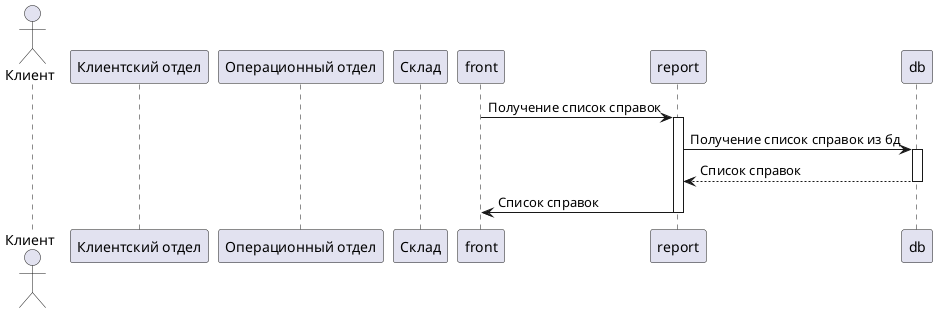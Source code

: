 @startuml

actor "Клиент" as client

participant "Клиентский отдел" as сustomers
participant "Операционный отдел" as operations 
participant "Склад" as сomposition

front -> report++: Получение список справок
report -> db++:  Получение список справок из бд
db --> report--:  Список справок
report -> front--: Список справок

@enduml